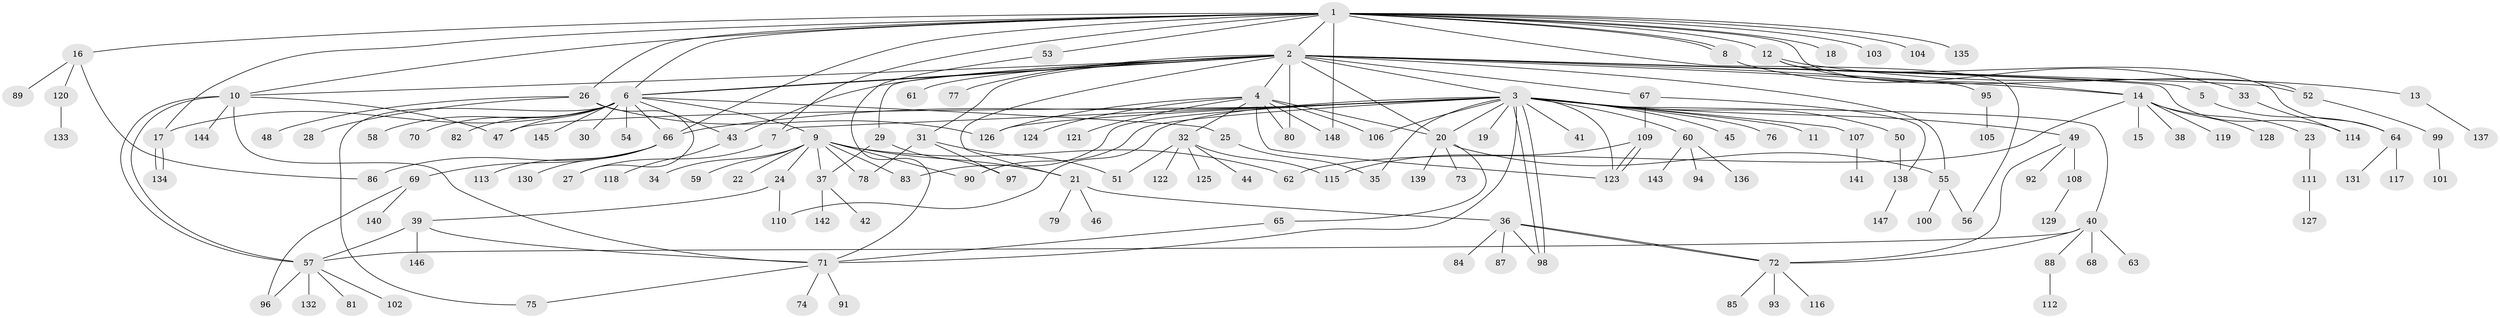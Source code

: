 // Generated by graph-tools (version 1.1) at 2025/47/03/09/25 04:47:39]
// undirected, 148 vertices, 203 edges
graph export_dot {
graph [start="1"]
  node [color=gray90,style=filled];
  1;
  2;
  3;
  4;
  5;
  6;
  7;
  8;
  9;
  10;
  11;
  12;
  13;
  14;
  15;
  16;
  17;
  18;
  19;
  20;
  21;
  22;
  23;
  24;
  25;
  26;
  27;
  28;
  29;
  30;
  31;
  32;
  33;
  34;
  35;
  36;
  37;
  38;
  39;
  40;
  41;
  42;
  43;
  44;
  45;
  46;
  47;
  48;
  49;
  50;
  51;
  52;
  53;
  54;
  55;
  56;
  57;
  58;
  59;
  60;
  61;
  62;
  63;
  64;
  65;
  66;
  67;
  68;
  69;
  70;
  71;
  72;
  73;
  74;
  75;
  76;
  77;
  78;
  79;
  80;
  81;
  82;
  83;
  84;
  85;
  86;
  87;
  88;
  89;
  90;
  91;
  92;
  93;
  94;
  95;
  96;
  97;
  98;
  99;
  100;
  101;
  102;
  103;
  104;
  105;
  106;
  107;
  108;
  109;
  110;
  111;
  112;
  113;
  114;
  115;
  116;
  117;
  118;
  119;
  120;
  121;
  122;
  123;
  124;
  125;
  126;
  127;
  128;
  129;
  130;
  131;
  132;
  133;
  134;
  135;
  136;
  137;
  138;
  139;
  140;
  141;
  142;
  143;
  144;
  145;
  146;
  147;
  148;
  1 -- 2;
  1 -- 6;
  1 -- 7;
  1 -- 8;
  1 -- 8;
  1 -- 10;
  1 -- 12;
  1 -- 16;
  1 -- 17;
  1 -- 18;
  1 -- 26;
  1 -- 52;
  1 -- 53;
  1 -- 56;
  1 -- 66;
  1 -- 103;
  1 -- 104;
  1 -- 135;
  1 -- 148;
  2 -- 3;
  2 -- 4;
  2 -- 5;
  2 -- 6;
  2 -- 6;
  2 -- 10;
  2 -- 14;
  2 -- 20;
  2 -- 21;
  2 -- 29;
  2 -- 31;
  2 -- 43;
  2 -- 52;
  2 -- 55;
  2 -- 61;
  2 -- 67;
  2 -- 77;
  2 -- 80;
  2 -- 95;
  2 -- 114;
  3 -- 7;
  3 -- 11;
  3 -- 19;
  3 -- 20;
  3 -- 35;
  3 -- 40;
  3 -- 41;
  3 -- 45;
  3 -- 47;
  3 -- 49;
  3 -- 50;
  3 -- 60;
  3 -- 66;
  3 -- 71;
  3 -- 76;
  3 -- 83;
  3 -- 90;
  3 -- 98;
  3 -- 98;
  3 -- 106;
  3 -- 107;
  3 -- 110;
  3 -- 123;
  3 -- 126;
  4 -- 20;
  4 -- 32;
  4 -- 80;
  4 -- 106;
  4 -- 121;
  4 -- 123;
  4 -- 124;
  4 -- 126;
  4 -- 148;
  5 -- 64;
  6 -- 9;
  6 -- 17;
  6 -- 25;
  6 -- 30;
  6 -- 43;
  6 -- 47;
  6 -- 54;
  6 -- 58;
  6 -- 66;
  6 -- 70;
  6 -- 75;
  6 -- 82;
  6 -- 145;
  7 -- 27;
  8 -- 33;
  9 -- 21;
  9 -- 22;
  9 -- 24;
  9 -- 34;
  9 -- 37;
  9 -- 59;
  9 -- 62;
  9 -- 78;
  9 -- 83;
  9 -- 90;
  10 -- 47;
  10 -- 57;
  10 -- 57;
  10 -- 71;
  10 -- 144;
  12 -- 13;
  12 -- 14;
  12 -- 64;
  13 -- 137;
  14 -- 15;
  14 -- 23;
  14 -- 38;
  14 -- 62;
  14 -- 119;
  14 -- 128;
  16 -- 86;
  16 -- 89;
  16 -- 120;
  17 -- 134;
  17 -- 134;
  20 -- 55;
  20 -- 65;
  20 -- 73;
  20 -- 139;
  21 -- 36;
  21 -- 46;
  21 -- 79;
  23 -- 111;
  24 -- 39;
  24 -- 110;
  25 -- 35;
  26 -- 27;
  26 -- 28;
  26 -- 48;
  26 -- 126;
  29 -- 37;
  29 -- 97;
  31 -- 51;
  31 -- 78;
  31 -- 97;
  32 -- 44;
  32 -- 51;
  32 -- 115;
  32 -- 122;
  32 -- 125;
  33 -- 114;
  36 -- 72;
  36 -- 72;
  36 -- 84;
  36 -- 87;
  36 -- 98;
  37 -- 42;
  37 -- 142;
  39 -- 57;
  39 -- 71;
  39 -- 146;
  40 -- 57;
  40 -- 63;
  40 -- 68;
  40 -- 72;
  40 -- 88;
  43 -- 118;
  49 -- 72;
  49 -- 92;
  49 -- 108;
  50 -- 138;
  52 -- 99;
  53 -- 71;
  55 -- 56;
  55 -- 100;
  57 -- 81;
  57 -- 96;
  57 -- 102;
  57 -- 132;
  60 -- 94;
  60 -- 136;
  60 -- 143;
  64 -- 117;
  64 -- 131;
  65 -- 71;
  66 -- 69;
  66 -- 86;
  66 -- 113;
  66 -- 130;
  67 -- 109;
  67 -- 138;
  69 -- 96;
  69 -- 140;
  71 -- 74;
  71 -- 75;
  71 -- 91;
  72 -- 85;
  72 -- 93;
  72 -- 116;
  88 -- 112;
  95 -- 105;
  99 -- 101;
  107 -- 141;
  108 -- 129;
  109 -- 115;
  109 -- 123;
  109 -- 123;
  111 -- 127;
  120 -- 133;
  138 -- 147;
}
